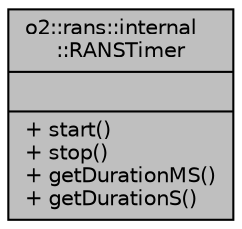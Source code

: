 digraph "o2::rans::internal::RANSTimer"
{
 // INTERACTIVE_SVG=YES
  bgcolor="transparent";
  edge [fontname="Helvetica",fontsize="10",labelfontname="Helvetica",labelfontsize="10"];
  node [fontname="Helvetica",fontsize="10",shape=record];
  Node1 [label="{o2::rans::internal\l::RANSTimer\n||+ start()\l+ stop()\l+ getDurationMS()\l+ getDurationS()\l}",height=0.2,width=0.4,color="black", fillcolor="grey75", style="filled", fontcolor="black"];
}
